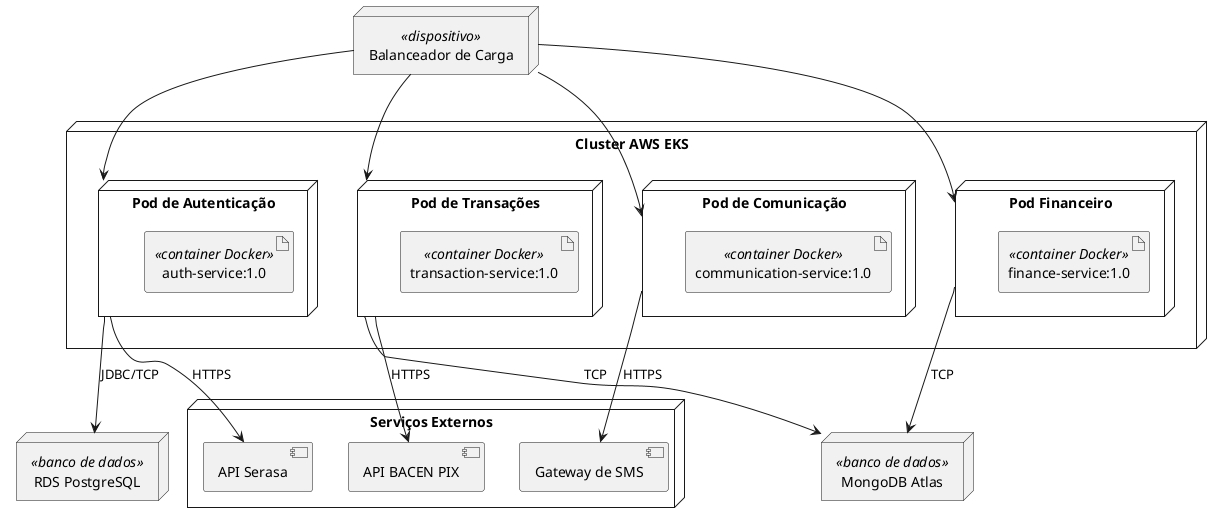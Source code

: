 @startuml Diagrama_De_Implantacao
!define NODE node

node "Cluster AWS EKS" {
  node "Pod de Autenticação" {
    artifact "auth-service:1.0" <<container Docker>>
  }
  node "Pod de Transações" {
    artifact "transaction-service:1.0" <<container Docker>>
  }
  node "Pod de Comunicação" {
    artifact "communication-service:1.0" <<container Docker>>
  }
  node "Pod Financeiro" {
    artifact "finance-service:1.0" <<container Docker>>
  }
}

node "Balanceador de Carga" <<dispositivo>>

node "RDS PostgreSQL" <<banco de dados>>
node "MongoDB Atlas" <<banco de dados>>

node "Serviços Externos" {
  [API BACEN PIX]
  [API Serasa]
  [Gateway de SMS]
}

' Conexões de rede
[Balanceador de Carga] --> [Pod de Autenticação]
[Balanceador de Carga] --> [Pod de Transações]
[Balanceador de Carga] --> [Pod de Comunicação]
[Balanceador de Carga] --> [Pod Financeiro]

[Pod de Autenticação] --> [RDS PostgreSQL]      : JDBC/TCP
[Pod de Transações]    --> [MongoDB Atlas]      : TCP
[Pod Financeiro]       --> [MongoDB Atlas]      : TCP

[Pod de Transações]    --> [API BACEN PIX]      : HTTPS
[Pod de Autenticação]  --> [API Serasa]         : HTTPS
[Pod de Comunicação]   --> [Gateway de SMS]      : HTTPS
@enduml
